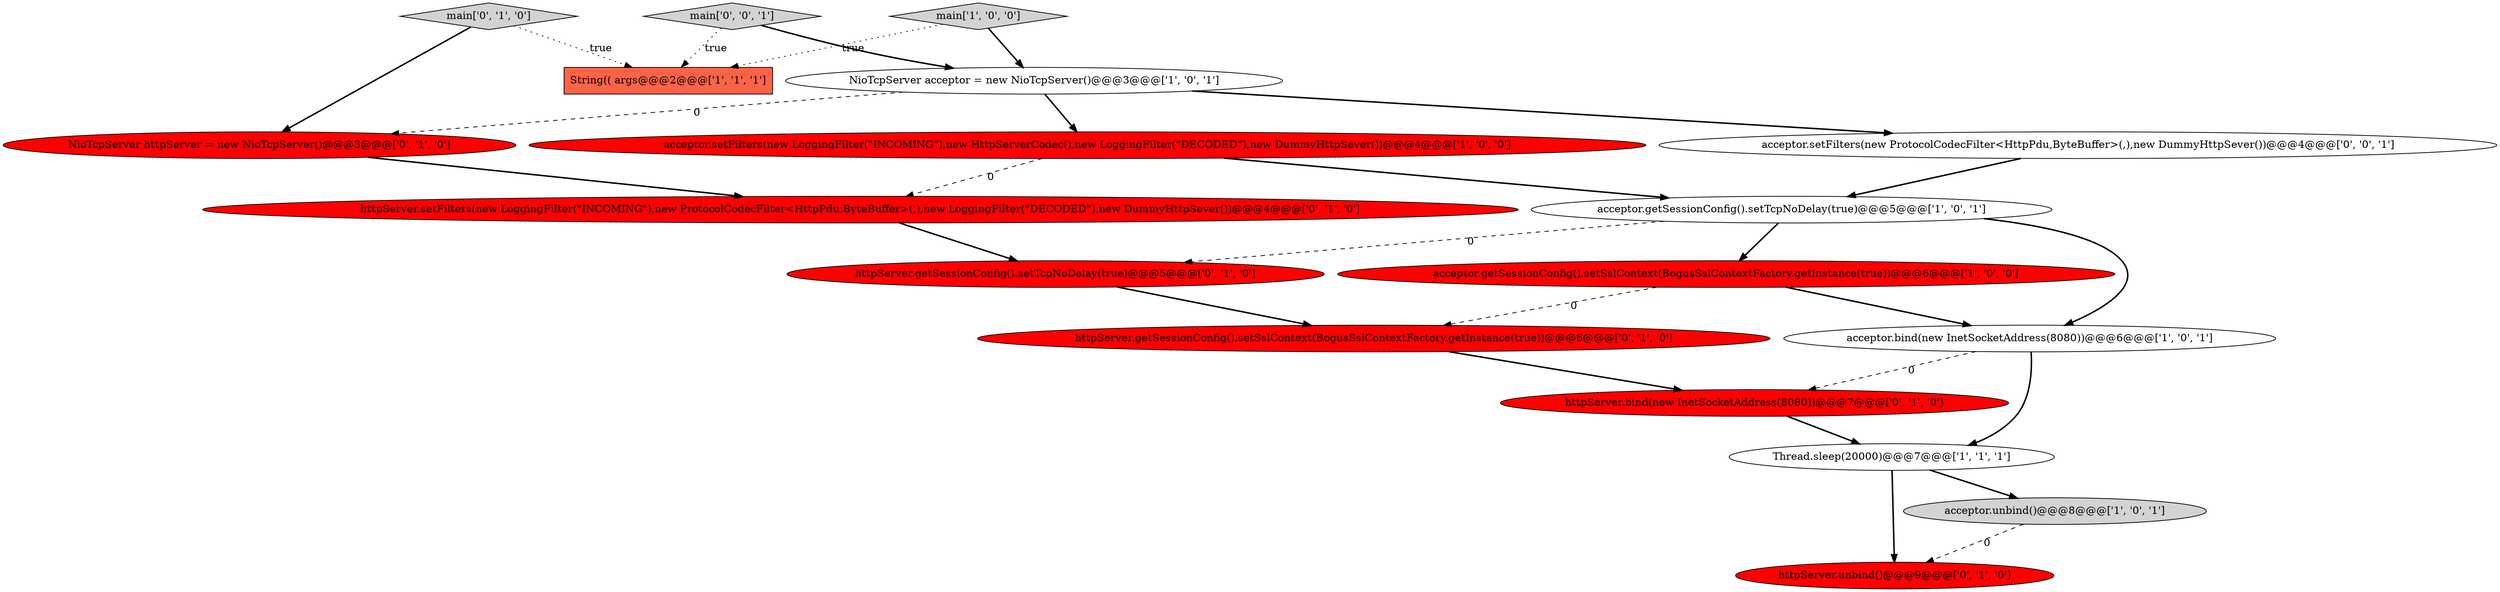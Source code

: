 digraph {
10 [style = filled, label = "httpServer.bind(new InetSocketAddress(8080))@@@7@@@['0', '1', '0']", fillcolor = red, shape = ellipse image = "AAA1AAABBB2BBB"];
8 [style = filled, label = "acceptor.setFilters(new LoggingFilter(\"INCOMING\"),new HttpServerCodec(),new LoggingFilter(\"DECODED\"),new DummyHttpSever())@@@4@@@['1', '0', '0']", fillcolor = red, shape = ellipse image = "AAA1AAABBB1BBB"];
15 [style = filled, label = "NioTcpServer httpServer = new NioTcpServer()@@@3@@@['0', '1', '0']", fillcolor = red, shape = ellipse image = "AAA1AAABBB2BBB"];
7 [style = filled, label = "String(( args@@@2@@@['1', '1', '1']", fillcolor = tomato, shape = box image = "AAA0AAABBB1BBB"];
9 [style = filled, label = "httpServer.getSessionConfig().setSslContext(BogusSslContextFactory.getInstance(true))@@@6@@@['0', '1', '0']", fillcolor = red, shape = ellipse image = "AAA1AAABBB2BBB"];
11 [style = filled, label = "httpServer.getSessionConfig().setTcpNoDelay(true)@@@5@@@['0', '1', '0']", fillcolor = red, shape = ellipse image = "AAA1AAABBB2BBB"];
13 [style = filled, label = "main['0', '1', '0']", fillcolor = lightgray, shape = diamond image = "AAA0AAABBB2BBB"];
5 [style = filled, label = "NioTcpServer acceptor = new NioTcpServer()@@@3@@@['1', '0', '1']", fillcolor = white, shape = ellipse image = "AAA0AAABBB1BBB"];
14 [style = filled, label = "httpServer.unbind()@@@9@@@['0', '1', '0']", fillcolor = red, shape = ellipse image = "AAA1AAABBB2BBB"];
1 [style = filled, label = "acceptor.getSessionConfig().setSslContext(BogusSslContextFactory.getInstance(true))@@@6@@@['1', '0', '0']", fillcolor = red, shape = ellipse image = "AAA1AAABBB1BBB"];
2 [style = filled, label = "Thread.sleep(20000)@@@7@@@['1', '1', '1']", fillcolor = white, shape = ellipse image = "AAA0AAABBB1BBB"];
4 [style = filled, label = "main['1', '0', '0']", fillcolor = lightgray, shape = diamond image = "AAA0AAABBB1BBB"];
6 [style = filled, label = "acceptor.bind(new InetSocketAddress(8080))@@@6@@@['1', '0', '1']", fillcolor = white, shape = ellipse image = "AAA0AAABBB1BBB"];
12 [style = filled, label = "httpServer.setFilters(new LoggingFilter(\"INCOMING\"),new ProtocolCodecFilter<HttpPdu,ByteBuffer>(,),new LoggingFilter(\"DECODED\"),new DummyHttpSever())@@@4@@@['0', '1', '0']", fillcolor = red, shape = ellipse image = "AAA1AAABBB2BBB"];
16 [style = filled, label = "main['0', '0', '1']", fillcolor = lightgray, shape = diamond image = "AAA0AAABBB3BBB"];
17 [style = filled, label = "acceptor.setFilters(new ProtocolCodecFilter<HttpPdu,ByteBuffer>(,),new DummyHttpSever())@@@4@@@['0', '0', '1']", fillcolor = white, shape = ellipse image = "AAA0AAABBB3BBB"];
3 [style = filled, label = "acceptor.getSessionConfig().setTcpNoDelay(true)@@@5@@@['1', '0', '1']", fillcolor = white, shape = ellipse image = "AAA0AAABBB1BBB"];
0 [style = filled, label = "acceptor.unbind()@@@8@@@['1', '0', '1']", fillcolor = lightgray, shape = ellipse image = "AAA0AAABBB1BBB"];
5->8 [style = bold, label=""];
3->1 [style = bold, label=""];
8->3 [style = bold, label=""];
12->11 [style = bold, label=""];
4->7 [style = dotted, label="true"];
3->6 [style = bold, label=""];
8->12 [style = dashed, label="0"];
1->9 [style = dashed, label="0"];
13->7 [style = dotted, label="true"];
9->10 [style = bold, label=""];
11->9 [style = bold, label=""];
5->17 [style = bold, label=""];
6->10 [style = dashed, label="0"];
6->2 [style = bold, label=""];
0->14 [style = dashed, label="0"];
16->7 [style = dotted, label="true"];
2->0 [style = bold, label=""];
1->6 [style = bold, label=""];
2->14 [style = bold, label=""];
17->3 [style = bold, label=""];
16->5 [style = bold, label=""];
10->2 [style = bold, label=""];
15->12 [style = bold, label=""];
13->15 [style = bold, label=""];
5->15 [style = dashed, label="0"];
4->5 [style = bold, label=""];
3->11 [style = dashed, label="0"];
}
